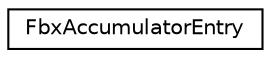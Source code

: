 digraph "クラス階層図"
{
  edge [fontname="Helvetica",fontsize="10",labelfontname="Helvetica",labelfontsize="10"];
  node [fontname="Helvetica",fontsize="10",shape=record];
  rankdir="LR";
  Node0 [label="FbxAccumulatorEntry",height=0.2,width=0.4,color="black", fillcolor="white", style="filled",URL="$class_fbx_accumulator_entry.html"];
}
